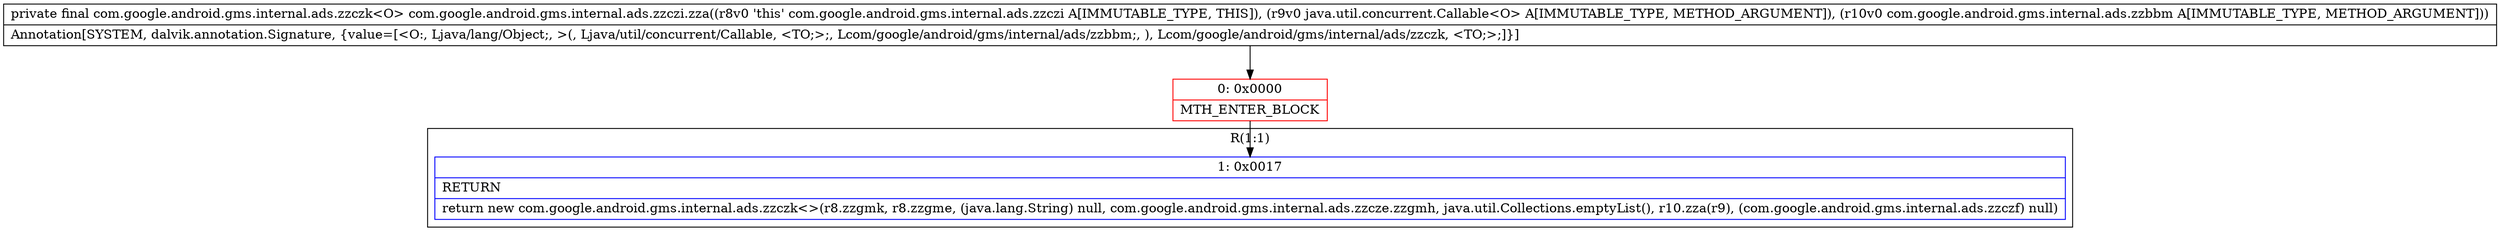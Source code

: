 digraph "CFG forcom.google.android.gms.internal.ads.zzczi.zza(Ljava\/util\/concurrent\/Callable;Lcom\/google\/android\/gms\/internal\/ads\/zzbbm;)Lcom\/google\/android\/gms\/internal\/ads\/zzczk;" {
subgraph cluster_Region_835660966 {
label = "R(1:1)";
node [shape=record,color=blue];
Node_1 [shape=record,label="{1\:\ 0x0017|RETURN\l|return new com.google.android.gms.internal.ads.zzczk\<\>(r8.zzgmk, r8.zzgme, (java.lang.String) null, com.google.android.gms.internal.ads.zzcze.zzgmh, java.util.Collections.emptyList(), r10.zza(r9), (com.google.android.gms.internal.ads.zzczf) null)\l}"];
}
Node_0 [shape=record,color=red,label="{0\:\ 0x0000|MTH_ENTER_BLOCK\l}"];
MethodNode[shape=record,label="{private final com.google.android.gms.internal.ads.zzczk\<O\> com.google.android.gms.internal.ads.zzczi.zza((r8v0 'this' com.google.android.gms.internal.ads.zzczi A[IMMUTABLE_TYPE, THIS]), (r9v0 java.util.concurrent.Callable\<O\> A[IMMUTABLE_TYPE, METHOD_ARGUMENT]), (r10v0 com.google.android.gms.internal.ads.zzbbm A[IMMUTABLE_TYPE, METHOD_ARGUMENT]))  | Annotation[SYSTEM, dalvik.annotation.Signature, \{value=[\<O:, Ljava\/lang\/Object;, \>(, Ljava\/util\/concurrent\/Callable, \<TO;\>;, Lcom\/google\/android\/gms\/internal\/ads\/zzbbm;, ), Lcom\/google\/android\/gms\/internal\/ads\/zzczk, \<TO;\>;]\}]\l}"];
MethodNode -> Node_0;
Node_0 -> Node_1;
}

